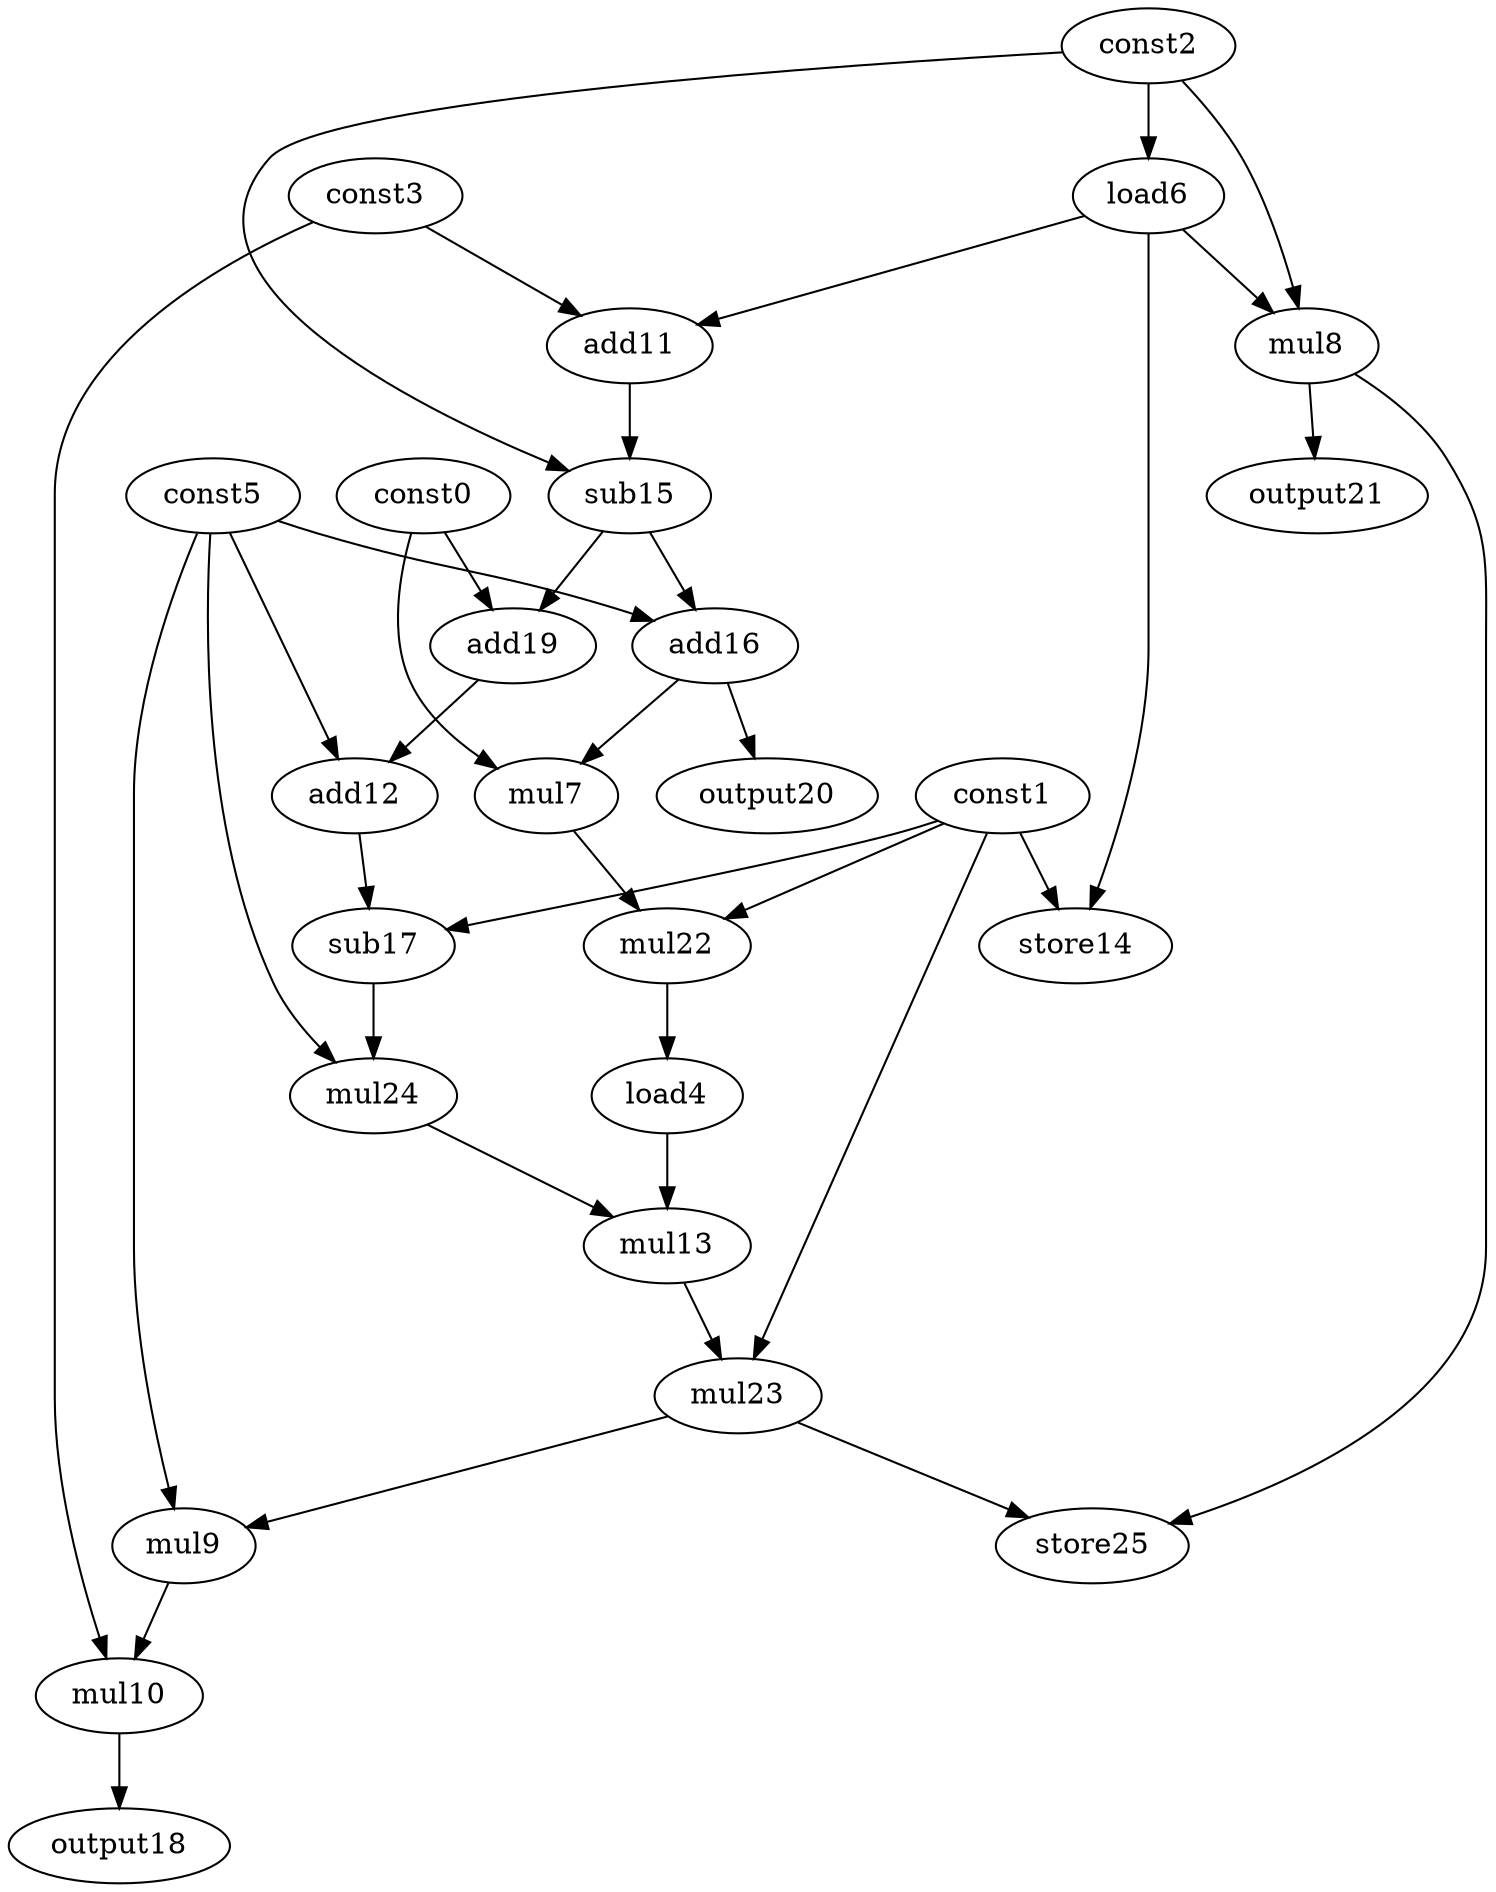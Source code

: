 digraph G { 
const0[opcode=const]; 
const1[opcode=const]; 
const2[opcode=const]; 
const3[opcode=const]; 
load4[opcode=load]; 
const5[opcode=const]; 
load6[opcode=load]; 
mul7[opcode=mul]; 
mul8[opcode=mul]; 
mul9[opcode=mul]; 
mul10[opcode=mul]; 
add11[opcode=add]; 
add12[opcode=add]; 
mul13[opcode=mul]; 
store14[opcode=store]; 
sub15[opcode=sub]; 
add16[opcode=add]; 
sub17[opcode=sub]; 
output18[opcode=output]; 
add19[opcode=add]; 
output20[opcode=output]; 
output21[opcode=output]; 
mul22[opcode=mul]; 
mul23[opcode=mul]; 
mul24[opcode=mul]; 
store25[opcode=store]; 
const2->load6[operand=0];
const2->mul8[operand=0];
load6->mul8[operand=1];
const3->add11[operand=0];
load6->add11[operand=1];
const1->store14[operand=0];
load6->store14[operand=1];
const2->sub15[operand=0];
add11->sub15[operand=1];
mul8->output21[operand=0];
const5->add16[operand=0];
sub15->add16[operand=1];
const0->add19[operand=0];
sub15->add19[operand=1];
add16->mul7[operand=0];
const0->mul7[operand=1];
add19->add12[operand=0];
const5->add12[operand=1];
add16->output20[operand=0];
const1->sub17[operand=0];
add12->sub17[operand=1];
const1->mul22[operand=0];
mul7->mul22[operand=1];
mul22->load4[operand=0];
sub17->mul24[operand=0];
const5->mul24[operand=1];
mul24->mul13[operand=0];
load4->mul13[operand=1];
const1->mul23[operand=0];
mul13->mul23[operand=1];
const5->mul9[operand=0];
mul23->mul9[operand=1];
mul8->store25[operand=0];
mul23->store25[operand=1];
mul9->mul10[operand=0];
const3->mul10[operand=1];
mul10->output18[operand=0];
}
